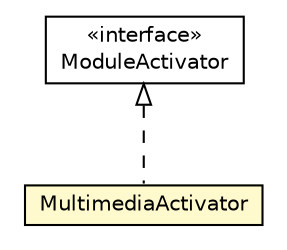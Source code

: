 #!/usr/local/bin/dot
#
# Class diagram 
# Generated by UMLGraph version R5_6-24-gf6e263 (http://www.umlgraph.org/)
#

digraph G {
	edge [fontname="Helvetica",fontsize=10,labelfontname="Helvetica",labelfontsize=10];
	node [fontname="Helvetica",fontsize=10,shape=plaintext];
	nodesep=0.25;
	ranksep=0.5;
	// org.universAAL.middleware.container.ModuleActivator
	c5853061 [label=<<table title="org.universAAL.middleware.container.ModuleActivator" border="0" cellborder="1" cellspacing="0" cellpadding="2" port="p" href="../middleware/container/ModuleActivator.html">
		<tr><td><table border="0" cellspacing="0" cellpadding="1">
<tr><td align="center" balign="center"> &#171;interface&#187; </td></tr>
<tr><td align="center" balign="center"> ModuleActivator </td></tr>
		</table></td></tr>
		</table>>, URL="../middleware/container/ModuleActivator.html", fontname="Helvetica", fontcolor="black", fontsize=10.0];
	// org.universAAL.ontology.MultimediaActivator
	c5853607 [label=<<table title="org.universAAL.ontology.MultimediaActivator" border="0" cellborder="1" cellspacing="0" cellpadding="2" port="p" bgcolor="lemonChiffon" href="./MultimediaActivator.html">
		<tr><td><table border="0" cellspacing="0" cellpadding="1">
<tr><td align="center" balign="center"> MultimediaActivator </td></tr>
		</table></td></tr>
		</table>>, URL="./MultimediaActivator.html", fontname="Helvetica", fontcolor="black", fontsize=10.0];
	//org.universAAL.ontology.MultimediaActivator implements org.universAAL.middleware.container.ModuleActivator
	c5853061:p -> c5853607:p [dir=back,arrowtail=empty,style=dashed];
}

